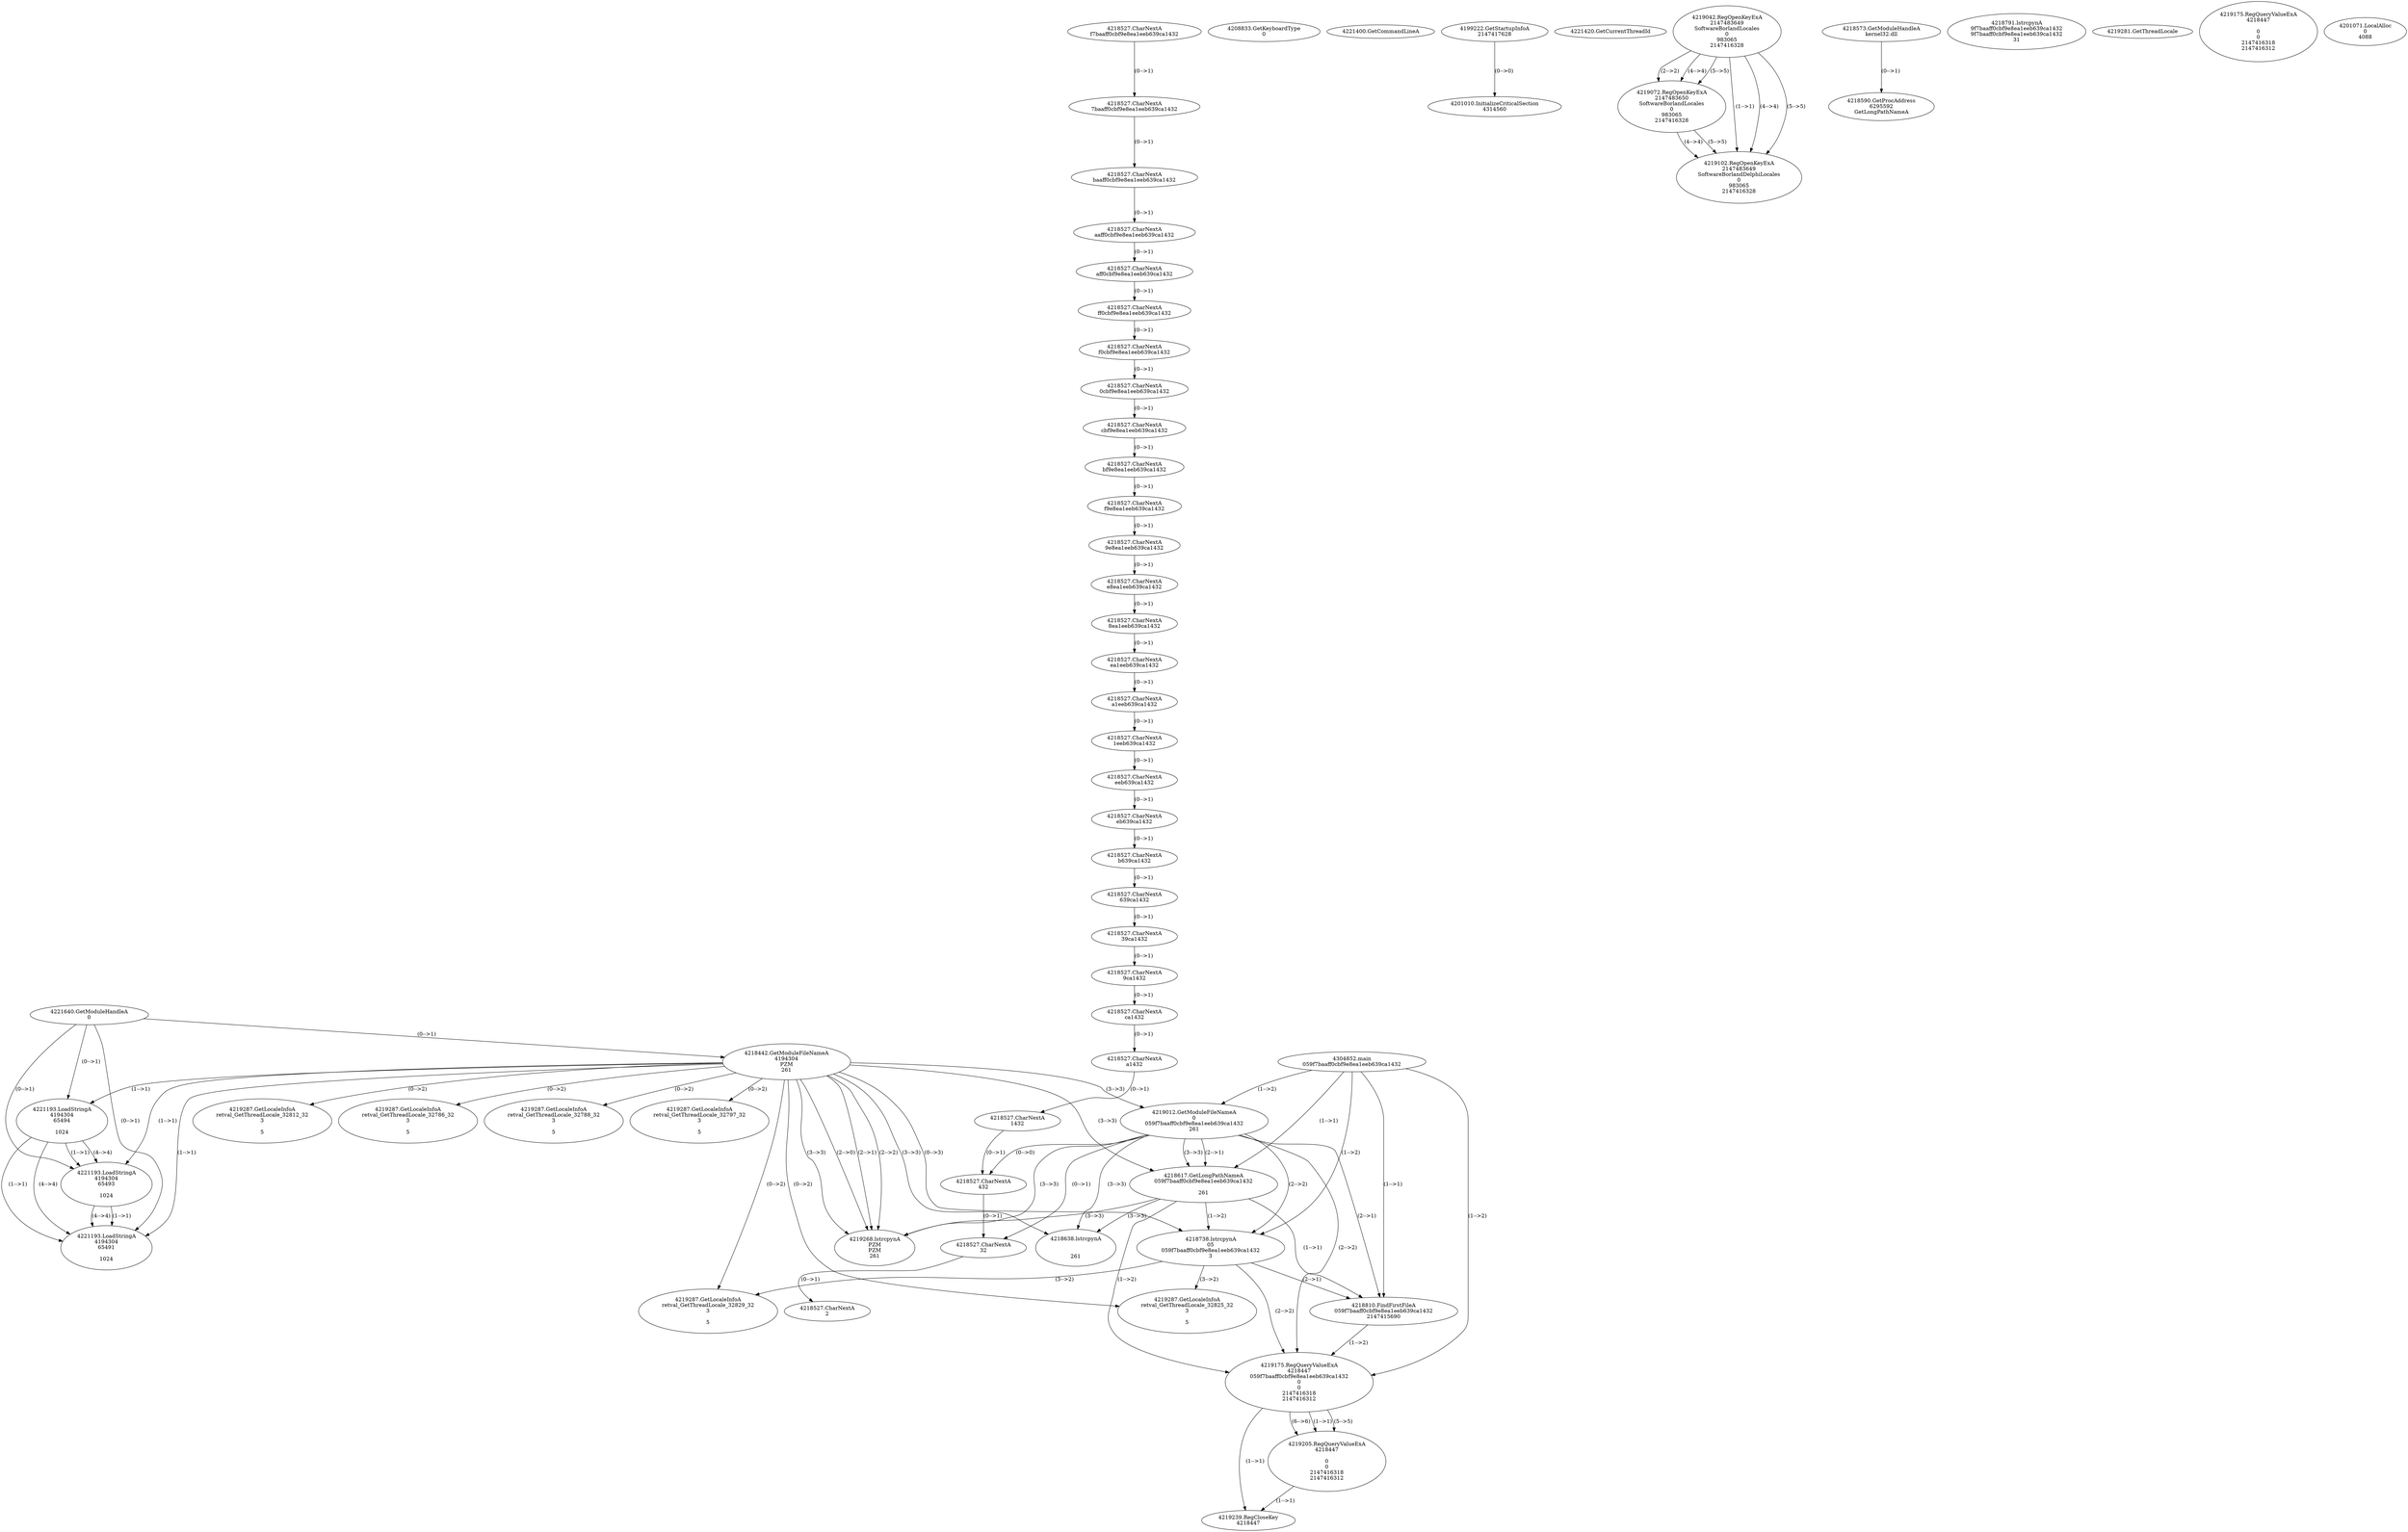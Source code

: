 // Global SCDG with merge call
digraph {
	0 [label="4304852.main
059f7baaff0cbf9e8ea1eeb639ca1432"]
	1 [label="4221640.GetModuleHandleA
0"]
	2 [label="4208833.GetKeyboardType
0"]
	3 [label="4221400.GetCommandLineA
"]
	4 [label="4199222.GetStartupInfoA
2147417628"]
	5 [label="4221420.GetCurrentThreadId
"]
	6 [label="4218442.GetModuleFileNameA
4194304
PZM
261"]
	1 -> 6 [label="(0-->1)"]
	7 [label="4219012.GetModuleFileNameA
0
059f7baaff0cbf9e8ea1eeb639ca1432
261"]
	0 -> 7 [label="(1-->2)"]
	6 -> 7 [label="(3-->3)"]
	8 [label="4219042.RegOpenKeyExA
2147483649
Software\Borland\Locales
0
983065
2147416328"]
	9 [label="4218573.GetModuleHandleA
kernel32.dll"]
	10 [label="4218590.GetProcAddress
6295592
GetLongPathNameA"]
	9 -> 10 [label="(0-->1)"]
	11 [label="4218617.GetLongPathNameA
059f7baaff0cbf9e8ea1eeb639ca1432

261"]
	0 -> 11 [label="(1-->1)"]
	7 -> 11 [label="(2-->1)"]
	6 -> 11 [label="(3-->3)"]
	7 -> 11 [label="(3-->3)"]
	12 [label="4218738.lstrcpynA
05
059f7baaff0cbf9e8ea1eeb639ca1432
3"]
	0 -> 12 [label="(1-->2)"]
	7 -> 12 [label="(2-->2)"]
	11 -> 12 [label="(1-->2)"]
	6 -> 12 [label="(0-->3)"]
	13 [label="4218527.CharNextA
f7baaff0cbf9e8ea1eeb639ca1432"]
	14 [label="4218527.CharNextA
7baaff0cbf9e8ea1eeb639ca1432"]
	13 -> 14 [label="(0-->1)"]
	15 [label="4218527.CharNextA
baaff0cbf9e8ea1eeb639ca1432"]
	14 -> 15 [label="(0-->1)"]
	16 [label="4218527.CharNextA
aaff0cbf9e8ea1eeb639ca1432"]
	15 -> 16 [label="(0-->1)"]
	17 [label="4218527.CharNextA
aff0cbf9e8ea1eeb639ca1432"]
	16 -> 17 [label="(0-->1)"]
	18 [label="4218527.CharNextA
ff0cbf9e8ea1eeb639ca1432"]
	17 -> 18 [label="(0-->1)"]
	19 [label="4218527.CharNextA
f0cbf9e8ea1eeb639ca1432"]
	18 -> 19 [label="(0-->1)"]
	20 [label="4218527.CharNextA
0cbf9e8ea1eeb639ca1432"]
	19 -> 20 [label="(0-->1)"]
	21 [label="4218527.CharNextA
cbf9e8ea1eeb639ca1432"]
	20 -> 21 [label="(0-->1)"]
	22 [label="4218527.CharNextA
bf9e8ea1eeb639ca1432"]
	21 -> 22 [label="(0-->1)"]
	23 [label="4218527.CharNextA
f9e8ea1eeb639ca1432"]
	22 -> 23 [label="(0-->1)"]
	24 [label="4218527.CharNextA
9e8ea1eeb639ca1432"]
	23 -> 24 [label="(0-->1)"]
	25 [label="4218527.CharNextA
e8ea1eeb639ca1432"]
	24 -> 25 [label="(0-->1)"]
	26 [label="4218527.CharNextA
8ea1eeb639ca1432"]
	25 -> 26 [label="(0-->1)"]
	27 [label="4218527.CharNextA
ea1eeb639ca1432"]
	26 -> 27 [label="(0-->1)"]
	28 [label="4218527.CharNextA
a1eeb639ca1432"]
	27 -> 28 [label="(0-->1)"]
	29 [label="4218527.CharNextA
1eeb639ca1432"]
	28 -> 29 [label="(0-->1)"]
	30 [label="4218527.CharNextA
eeb639ca1432"]
	29 -> 30 [label="(0-->1)"]
	31 [label="4218527.CharNextA
eb639ca1432"]
	30 -> 31 [label="(0-->1)"]
	32 [label="4218527.CharNextA
b639ca1432"]
	31 -> 32 [label="(0-->1)"]
	33 [label="4218527.CharNextA
639ca1432"]
	32 -> 33 [label="(0-->1)"]
	34 [label="4218527.CharNextA
39ca1432"]
	33 -> 34 [label="(0-->1)"]
	35 [label="4218527.CharNextA
9ca1432"]
	34 -> 35 [label="(0-->1)"]
	36 [label="4218527.CharNextA
ca1432"]
	35 -> 36 [label="(0-->1)"]
	37 [label="4218527.CharNextA
a1432"]
	36 -> 37 [label="(0-->1)"]
	38 [label="4218527.CharNextA
1432"]
	37 -> 38 [label="(0-->1)"]
	39 [label="4218527.CharNextA
432"]
	38 -> 39 [label="(0-->1)"]
	7 -> 39 [label="(0-->0)"]
	40 [label="4218527.CharNextA
32"]
	7 -> 40 [label="(0-->1)"]
	39 -> 40 [label="(0-->1)"]
	41 [label="4218527.CharNextA
2"]
	40 -> 41 [label="(0-->1)"]
	42 [label="4218791.lstrcpynA
9f7baaff0cbf9e8ea1eeb639ca1432
9f7baaff0cbf9e8ea1eeb639ca1432
31"]
	43 [label="4218810.FindFirstFileA
059f7baaff0cbf9e8ea1eeb639ca1432
2147415690"]
	0 -> 43 [label="(1-->1)"]
	7 -> 43 [label="(2-->1)"]
	11 -> 43 [label="(1-->1)"]
	12 -> 43 [label="(2-->1)"]
	44 [label="4219175.RegQueryValueExA
4218447
059f7baaff0cbf9e8ea1eeb639ca1432
0
0
2147416318
2147416312"]
	0 -> 44 [label="(1-->2)"]
	7 -> 44 [label="(2-->2)"]
	11 -> 44 [label="(1-->2)"]
	12 -> 44 [label="(2-->2)"]
	43 -> 44 [label="(1-->2)"]
	45 [label="4219205.RegQueryValueExA
4218447

0
0
2147416318
2147416312"]
	44 -> 45 [label="(1-->1)"]
	44 -> 45 [label="(5-->5)"]
	44 -> 45 [label="(6-->6)"]
	46 [label="4219239.RegCloseKey
4218447"]
	44 -> 46 [label="(1-->1)"]
	45 -> 46 [label="(1-->1)"]
	47 [label="4219268.lstrcpynA
PZM
PZM
261"]
	6 -> 47 [label="(2-->1)"]
	6 -> 47 [label="(2-->2)"]
	6 -> 47 [label="(3-->3)"]
	7 -> 47 [label="(3-->3)"]
	11 -> 47 [label="(3-->3)"]
	6 -> 47 [label="(2-->0)"]
	48 [label="4219281.GetThreadLocale
"]
	49 [label="4219287.GetLocaleInfoA
retval_GetThreadLocale_32829_32
3

5"]
	6 -> 49 [label="(0-->2)"]
	12 -> 49 [label="(3-->2)"]
	50 [label="4221193.LoadStringA
4194304
65494

1024"]
	1 -> 50 [label="(0-->1)"]
	6 -> 50 [label="(1-->1)"]
	51 [label="4219072.RegOpenKeyExA
2147483650
Software\Borland\Locales
0
983065
2147416328"]
	8 -> 51 [label="(2-->2)"]
	8 -> 51 [label="(4-->4)"]
	8 -> 51 [label="(5-->5)"]
	52 [label="4218638.lstrcpynA


261"]
	6 -> 52 [label="(3-->3)"]
	7 -> 52 [label="(3-->3)"]
	11 -> 52 [label="(3-->3)"]
	53 [label="4219175.RegQueryValueExA
4218447

0
0
2147416318
2147416312"]
	54 [label="4219287.GetLocaleInfoA
retval_GetThreadLocale_32812_32
3

5"]
	6 -> 54 [label="(0-->2)"]
	55 [label="4201010.InitializeCriticalSection
4314560"]
	4 -> 55 [label="(0-->0)"]
	56 [label="4201071.LocalAlloc
0
4088"]
	57 [label="4219102.RegOpenKeyExA
2147483649
Software\Borland\Delphi\Locales
0
983065
2147416328"]
	8 -> 57 [label="(1-->1)"]
	8 -> 57 [label="(4-->4)"]
	51 -> 57 [label="(4-->4)"]
	8 -> 57 [label="(5-->5)"]
	51 -> 57 [label="(5-->5)"]
	58 [label="4219287.GetLocaleInfoA
retval_GetThreadLocale_32786_32
3

5"]
	6 -> 58 [label="(0-->2)"]
	59 [label="4221193.LoadStringA
4194304
65493

1024"]
	1 -> 59 [label="(0-->1)"]
	6 -> 59 [label="(1-->1)"]
	50 -> 59 [label="(1-->1)"]
	50 -> 59 [label="(4-->4)"]
	60 [label="4219287.GetLocaleInfoA
retval_GetThreadLocale_32825_32
3

5"]
	6 -> 60 [label="(0-->2)"]
	12 -> 60 [label="(3-->2)"]
	61 [label="4221193.LoadStringA
4194304
65491

1024"]
	1 -> 61 [label="(0-->1)"]
	6 -> 61 [label="(1-->1)"]
	50 -> 61 [label="(1-->1)"]
	59 -> 61 [label="(1-->1)"]
	50 -> 61 [label="(4-->4)"]
	59 -> 61 [label="(4-->4)"]
	62 [label="4219287.GetLocaleInfoA
retval_GetThreadLocale_32788_32
3

5"]
	6 -> 62 [label="(0-->2)"]
	63 [label="4219287.GetLocaleInfoA
retval_GetThreadLocale_32797_32
3

5"]
	6 -> 63 [label="(0-->2)"]
}

